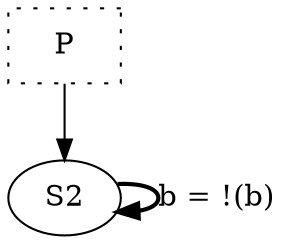 digraph p_P {
size="8,10";
  GT [shape=box,style=dotted,label="P"];
  GT -> S2;
	S2 -> S2  [color=black,style=bold,label="b = !(b)"];
}
digraph claim_f1 {
size="8,10";
  GT [shape=box,style=dotted,label="f1"];
  GT -> S5;
	S5 -> S10  [color=black,style=bold,label="(!(b))"];
	S5 -> S5  [color=black,style=bold,label="(1)"];
	S10 -> S10  [color=black,style=bold,label="(!(b))"];
  S10 [color=red,style=bold];
}
digraph claim_f2 {
size="8,10";
  GT [shape=box,style=dotted,label="f2"];
  GT -> S5;
	S5 -> S10  [color=black,style=bold,label="(!(b))"];
	S5 -> S5  [color=black,style=bold,label="(1)"];
	S10 -> S5  [color=black,style=solid,label="(1)"];
  S10 [color=red,style=bold];
}
